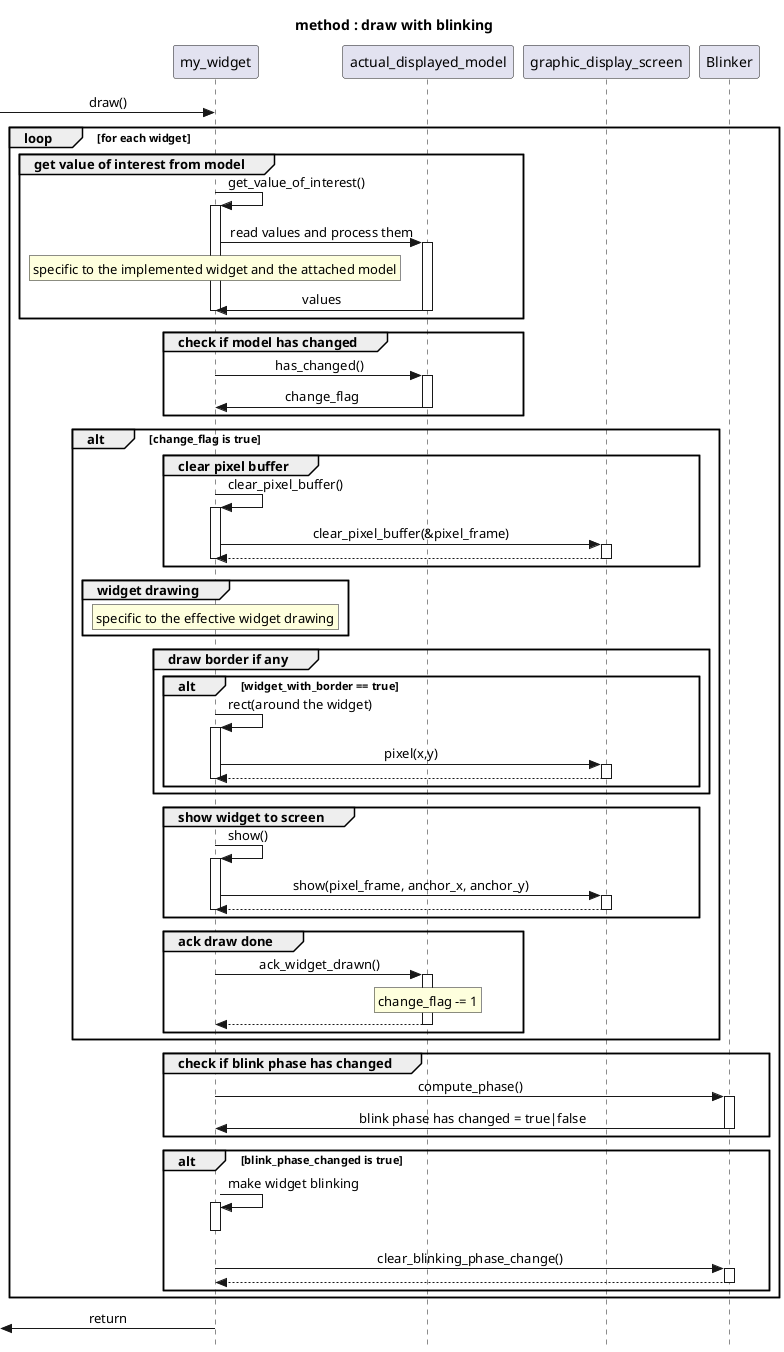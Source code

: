 @startuml draw_with_blinking
title method : draw with blinking
skinparam style strictuml
skinparam SequenceMessageAlignment center

[-> my_widget : draw()
    
loop for each widget

group get value of interest from model
my_widget->my_widget ++: get_value_of_interest()
actual_displayed_model <- my_widget ++: read values and process them
rnote over my_widget : specific to the implemented widget and the attached model
actual_displayed_model -> my_widget --: values
deactivate my_widget
end

group check if model has changed
actual_displayed_model <- my_widget ++: has_changed()
actual_displayed_model -> my_widget --: change_flag
end

alt change_flag is true

group clear pixel buffer
my_widget -> my_widget ++: clear_pixel_buffer()
my_widget -> graphic_display_screen ++: clear_pixel_buffer(&pixel_frame)
return
deactivate my_widget
end

group widget drawing
rnote over my_widget : specific to the effective widget drawing
end

group draw border if any
alt widget_with_border == true
my_widget -> my_widget ++: rect(around the widget)
my_widget -> graphic_display_screen ++: pixel(x,y)
return
deactivate my_widget
end
end


group show widget to screen
my_widget-> my_widget ++ : show()
my_widget -> graphic_display_screen ++: show(pixel_frame, anchor_x, anchor_y)
return
deactivate my_widget
end

group ack draw done 
my_widget -> actual_displayed_model ++: ack_widget_drawn()
rnote over actual_displayed_model : change_flag -= 1
return
end
end


group check if blink phase has changed
my_widget -> Blinker++: compute_phase()
my_widget <- Blinker--: blink phase has changed = true|false
end

alt blink_phase_changed is true
my_widget -> my_widget ++ : make widget blinking
deactivate my_widget
my_widget -> Blinker ++ : clear_blinking_phase_change()
return
end

end
[<- my_widget: return
@enduml






@startuml draw
title method : draw
skinparam style strictuml
skinparam SequenceMessageAlignment center

[-> my_widget : draw()
    
loop for each widget
group get value of interest from model
my_widget->my_widget ++: get_value_of_interest()
actual_displayed_model <- my_widget ++: read values and process them
rnote over my_widget : specific to the implemented widget and the attached model
actual_displayed_model -> my_widget --: values
deactivate my_widget
end
group check if model has changed
actual_displayed_model <- my_widget ++: has_changed()
actual_displayed_model -> my_widget --: change_flag
end

alt change_flag != 0

group clear pixel buffer
my_widget -> my_widget ++: clear_pixel_buffer()
my_widget -> graphic_display_screen ++: clear_pixel_buffer(&pixel_frame)
return
deactivate my_widget

end
group widget drawing
rnote over my_widget : specific to the effective widget drawing
end

group draw border if any
alt widget_with_border == true
my_widget -> my_widget ++: rect(around the widget)
my_widget -> graphic_display_screen ++: pixel(x,y)
return
deactivate my_widget
end
end

group show widget to screen
my_widget-> my_widget ++ : show()
my_widget -> graphic_display_screen ++: show(pixel_frame, anchor_x, anchor_y)
return
deactivate my_widget
end

group ack draw done 
my_widget -> actual_displayed_model ++: ack_widget_drawn()
rnote over actual_displayed_model : change_flag -= 1
return
end
end

group check blinking
my_widget -> my_widget ++ : compute_blinking_phase()
my_widget -> system_clock ++ : get system time
my_widget <- system_clock --: blink_phase_changed = true | false
deactivate my_widget
end

alt blink_phase_changed = true
my_widget -> my_widget --++: make the widget blink
my_widget -> my_widget --++: clear blink_phase_changed
return
deactivate my_widget
end

end
[<- my_widget: return
@enduml

